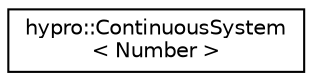 digraph "Graphical Class Hierarchy"
{
  edge [fontname="Helvetica",fontsize="10",labelfontname="Helvetica",labelfontsize="10"];
  node [fontname="Helvetica",fontsize="10",shape=record];
  rankdir="LR";
  Node0 [label="hypro::ContinuousSystem\l\< Number \>",height=0.2,width=0.4,color="black", fillcolor="white", style="filled",URL="$classhypro_1_1ContinuousSystem.html"];
}
